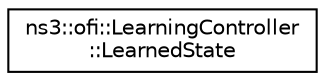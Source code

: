 digraph "Graphical Class Hierarchy"
{
 // LATEX_PDF_SIZE
  edge [fontname="Helvetica",fontsize="10",labelfontname="Helvetica",labelfontsize="10"];
  node [fontname="Helvetica",fontsize="10",shape=record];
  rankdir="LR";
  Node0 [label="ns3::ofi::LearningController\l::LearnedState",height=0.2,width=0.4,color="black", fillcolor="white", style="filled",URL="$structns3_1_1ofi_1_1_learning_controller_1_1_learned_state.html",tooltip=" "];
}
